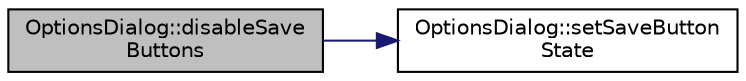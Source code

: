 digraph "OptionsDialog::disableSaveButtons"
{
  edge [fontname="Helvetica",fontsize="10",labelfontname="Helvetica",labelfontsize="10"];
  node [fontname="Helvetica",fontsize="10",shape=record];
  rankdir="LR";
  Node19 [label="OptionsDialog::disableSave\lButtons",height=0.2,width=0.4,color="black", fillcolor="grey75", style="filled", fontcolor="black"];
  Node19 -> Node20 [color="midnightblue",fontsize="10",style="solid",fontname="Helvetica"];
  Node20 [label="OptionsDialog::setSaveButton\lState",height=0.2,width=0.4,color="black", fillcolor="white", style="filled",URL="$db/d61/class_options_dialog.html#a14ead5c45ecea93877ddcab8ab919043"];
}
